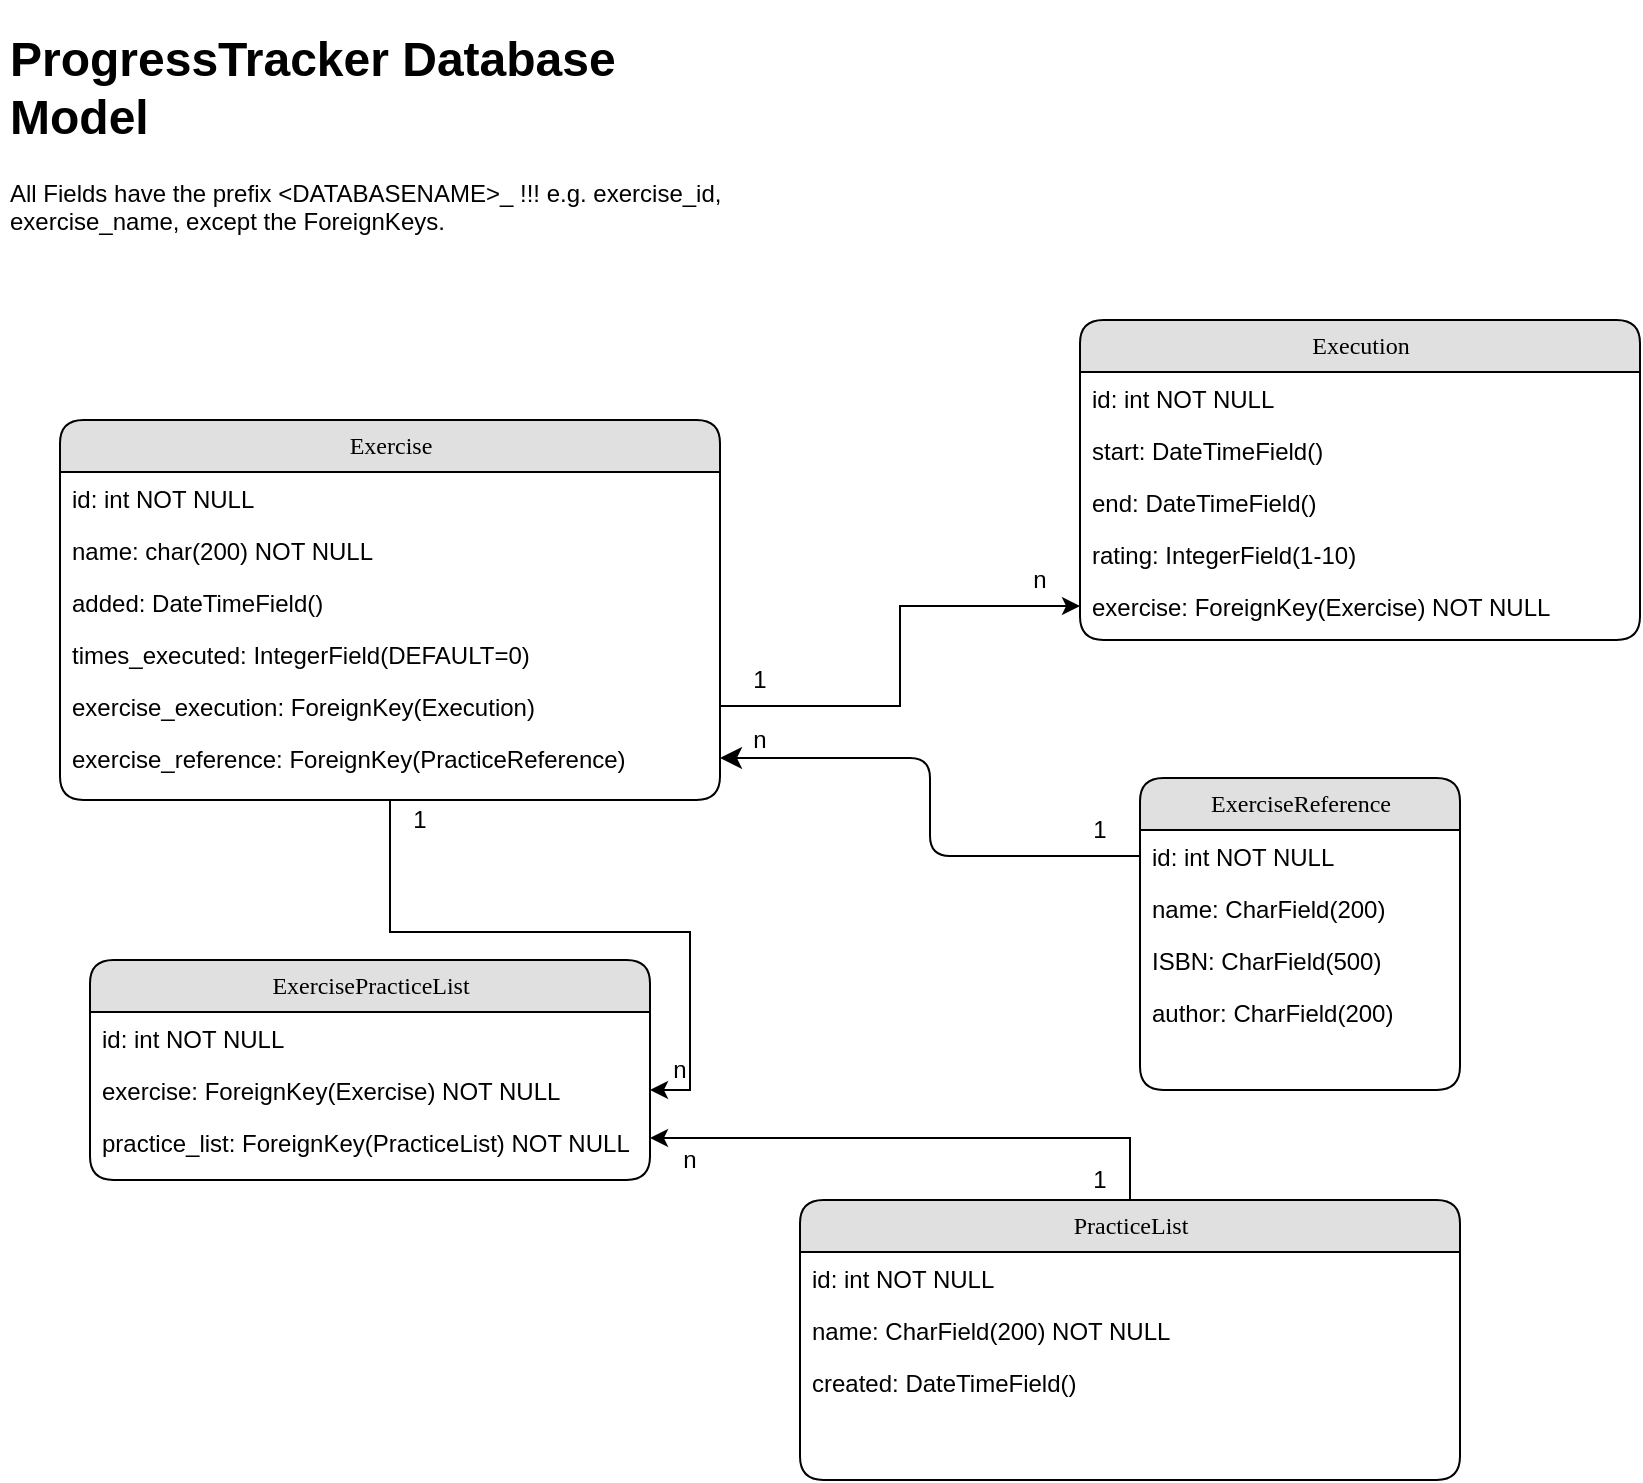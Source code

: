 <mxfile version="13.7.3" type="device"><diagram name="Page-1" id="b520641d-4fe3-3701-9064-5fc419738815"><mxGraphModel dx="1422" dy="745" grid="1" gridSize="10" guides="1" tooltips="1" connect="1" arrows="1" fold="1" page="1" pageScale="1" pageWidth="1100" pageHeight="850" background="#ffffff" math="0" shadow="0"><root><mxCell id="0"/><mxCell id="1" parent="0"/><mxCell id="21ea969265ad0168-40" style="edgeStyle=orthogonalEdgeStyle;html=1;exitX=0;exitY=0.5;entryX=1;entryY=0.5;labelBackgroundColor=none;startFill=0;startSize=8;endFill=1;endSize=8;fontFamily=Verdana;fontSize=12;entryDx=0;entryDy=0;" parent="1" source="21ea969265ad0168-11" target="XNIYWIunJ4vQ9GcUBSsQ-5" edge="1"><mxGeometry relative="1" as="geometry"/></mxCell><mxCell id="21ea969265ad0168-6" value="Exercise" style="swimlane;html=1;fontStyle=0;childLayout=stackLayout;horizontal=1;startSize=26;fillColor=#e0e0e0;horizontalStack=0;resizeParent=1;resizeLast=0;collapsible=1;marginBottom=0;swimlaneFillColor=#ffffff;align=center;rounded=1;shadow=0;comic=0;labelBackgroundColor=none;strokeWidth=1;fontFamily=Verdana;fontSize=12" parent="1" vertex="1"><mxGeometry x="50" y="220" width="330" height="190" as="geometry"/></mxCell><mxCell id="21ea969265ad0168-7" value="id: int NOT NULL" style="text;html=1;strokeColor=none;fillColor=none;spacingLeft=4;spacingRight=4;whiteSpace=wrap;overflow=hidden;rotatable=0;points=[[0,0.5],[1,0.5]];portConstraint=eastwest;" parent="21ea969265ad0168-6" vertex="1"><mxGeometry y="26" width="330" height="26" as="geometry"/></mxCell><mxCell id="21ea969265ad0168-8" value="name: char(200) NOT NULL" style="text;html=1;strokeColor=none;fillColor=none;spacingLeft=4;spacingRight=4;whiteSpace=wrap;overflow=hidden;rotatable=0;points=[[0,0.5],[1,0.5]];portConstraint=eastwest;" parent="21ea969265ad0168-6" vertex="1"><mxGeometry y="52" width="330" height="26" as="geometry"/></mxCell><mxCell id="21ea969265ad0168-9" value="added: DateTimeField()" style="text;html=1;strokeColor=none;fillColor=none;spacingLeft=4;spacingRight=4;whiteSpace=wrap;overflow=hidden;rotatable=0;points=[[0,0.5],[1,0.5]];portConstraint=eastwest;" parent="21ea969265ad0168-6" vertex="1"><mxGeometry y="78" width="330" height="26" as="geometry"/></mxCell><mxCell id="XNIYWIunJ4vQ9GcUBSsQ-1" value="times_executed: IntegerField(DEFAULT=0)" style="text;html=1;strokeColor=none;fillColor=none;spacingLeft=4;spacingRight=4;whiteSpace=wrap;overflow=hidden;rotatable=0;points=[[0,0.5],[1,0.5]];portConstraint=eastwest;" vertex="1" parent="21ea969265ad0168-6"><mxGeometry y="104" width="330" height="26" as="geometry"/></mxCell><mxCell id="XNIYWIunJ4vQ9GcUBSsQ-2" value="exercise_execution: ForeignKey(Execution)" style="text;html=1;strokeColor=none;fillColor=none;spacingLeft=4;spacingRight=4;whiteSpace=wrap;overflow=hidden;rotatable=0;points=[[0,0.5],[1,0.5]];portConstraint=eastwest;" vertex="1" parent="21ea969265ad0168-6"><mxGeometry y="130" width="330" height="26" as="geometry"/></mxCell><mxCell id="XNIYWIunJ4vQ9GcUBSsQ-5" value="exercise_reference: ForeignKey(PracticeReference)" style="text;html=1;strokeColor=none;fillColor=none;spacingLeft=4;spacingRight=4;whiteSpace=wrap;overflow=hidden;rotatable=0;points=[[0,0.5],[1,0.5]];portConstraint=eastwest;" vertex="1" parent="21ea969265ad0168-6"><mxGeometry y="156" width="330" height="26" as="geometry"/></mxCell><mxCell id="XNIYWIunJ4vQ9GcUBSsQ-4" value="&lt;h1&gt;ProgressTracker Database Model&lt;/h1&gt;&lt;p&gt;All Fields have the prefix &amp;lt;DATABASENAME&amp;gt;_ !!! e.g. exercise_id, exercise_name, except the ForeignKeys.&lt;/p&gt;" style="text;html=1;strokeColor=none;fillColor=none;spacing=5;spacingTop=-20;whiteSpace=wrap;overflow=hidden;rounded=0;" vertex="1" parent="1"><mxGeometry x="20" y="20" width="370" height="120" as="geometry"/></mxCell><mxCell id="XNIYWIunJ4vQ9GcUBSsQ-11" value="1" style="text;html=1;strokeColor=none;fillColor=none;align=center;verticalAlign=middle;whiteSpace=wrap;rounded=0;" vertex="1" parent="1"><mxGeometry x="550" y="415" width="40" height="20" as="geometry"/></mxCell><mxCell id="XNIYWIunJ4vQ9GcUBSsQ-12" value="n" style="text;html=1;strokeColor=none;fillColor=none;align=center;verticalAlign=middle;whiteSpace=wrap;rounded=0;" vertex="1" parent="1"><mxGeometry x="380" y="370" width="40" height="20" as="geometry"/></mxCell><mxCell id="XNIYWIunJ4vQ9GcUBSsQ-19" style="edgeStyle=orthogonalEdgeStyle;rounded=0;orthogonalLoop=1;jettySize=auto;html=1;exitX=0.5;exitY=1;exitDx=0;exitDy=0;entryX=1;entryY=0.5;entryDx=0;entryDy=0;" edge="1" parent="1" source="21ea969265ad0168-6" target="XNIYWIunJ4vQ9GcUBSsQ-24"><mxGeometry relative="1" as="geometry"><mxPoint x="380" y="409.5" as="sourcePoint"/></mxGeometry></mxCell><mxCell id="XNIYWIunJ4vQ9GcUBSsQ-20" value="1" style="text;html=1;strokeColor=none;fillColor=none;align=center;verticalAlign=middle;whiteSpace=wrap;rounded=0;" vertex="1" parent="1"><mxGeometry x="210" y="410" width="40" height="20" as="geometry"/></mxCell><mxCell id="XNIYWIunJ4vQ9GcUBSsQ-21" value="n" style="text;html=1;strokeColor=none;fillColor=none;align=center;verticalAlign=middle;whiteSpace=wrap;rounded=0;" vertex="1" parent="1"><mxGeometry x="340" y="535" width="40" height="20" as="geometry"/></mxCell><mxCell id="XNIYWIunJ4vQ9GcUBSsQ-22" value="ExercisePracticeList" style="swimlane;html=1;fontStyle=0;childLayout=stackLayout;horizontal=1;startSize=26;fillColor=#e0e0e0;horizontalStack=0;resizeParent=1;resizeLast=0;collapsible=1;marginBottom=0;swimlaneFillColor=#ffffff;align=center;rounded=1;shadow=0;comic=0;labelBackgroundColor=none;strokeWidth=1;fontFamily=Verdana;fontSize=12" vertex="1" parent="1"><mxGeometry x="65" y="490" width="280" height="110" as="geometry"/></mxCell><mxCell id="XNIYWIunJ4vQ9GcUBSsQ-23" value="id: int NOT NULL" style="text;html=1;strokeColor=none;fillColor=none;spacingLeft=4;spacingRight=4;whiteSpace=wrap;overflow=hidden;rotatable=0;points=[[0,0.5],[1,0.5]];portConstraint=eastwest;" vertex="1" parent="XNIYWIunJ4vQ9GcUBSsQ-22"><mxGeometry y="26" width="280" height="26" as="geometry"/></mxCell><mxCell id="XNIYWIunJ4vQ9GcUBSsQ-24" value="exercise: ForeignKey(Exercise) NOT NULL" style="text;html=1;strokeColor=none;fillColor=none;spacingLeft=4;spacingRight=4;whiteSpace=wrap;overflow=hidden;rotatable=0;points=[[0,0.5],[1,0.5]];portConstraint=eastwest;" vertex="1" parent="XNIYWIunJ4vQ9GcUBSsQ-22"><mxGeometry y="52" width="280" height="26" as="geometry"/></mxCell><mxCell id="XNIYWIunJ4vQ9GcUBSsQ-25" value="practice_list: ForeignKey(PracticeList) NOT NULL" style="text;html=1;strokeColor=none;fillColor=none;spacingLeft=4;spacingRight=4;whiteSpace=wrap;overflow=hidden;rotatable=0;points=[[0,0.5],[1,0.5]];portConstraint=eastwest;" vertex="1" parent="XNIYWIunJ4vQ9GcUBSsQ-22"><mxGeometry y="78" width="280" height="22" as="geometry"/></mxCell><mxCell id="XNIYWIunJ4vQ9GcUBSsQ-13" value="PracticeList" style="swimlane;html=1;fontStyle=0;childLayout=stackLayout;horizontal=1;startSize=26;fillColor=#e0e0e0;horizontalStack=0;resizeParent=1;resizeLast=0;collapsible=1;marginBottom=0;swimlaneFillColor=#ffffff;align=center;rounded=1;shadow=0;comic=0;labelBackgroundColor=none;strokeWidth=1;fontFamily=Verdana;fontSize=12" vertex="1" parent="1"><mxGeometry x="420" y="610" width="330" height="140" as="geometry"/></mxCell><mxCell id="XNIYWIunJ4vQ9GcUBSsQ-14" value="id: int NOT NULL" style="text;html=1;strokeColor=none;fillColor=none;spacingLeft=4;spacingRight=4;whiteSpace=wrap;overflow=hidden;rotatable=0;points=[[0,0.5],[1,0.5]];portConstraint=eastwest;" vertex="1" parent="XNIYWIunJ4vQ9GcUBSsQ-13"><mxGeometry y="26" width="330" height="26" as="geometry"/></mxCell><mxCell id="XNIYWIunJ4vQ9GcUBSsQ-15" value="name: CharField(200) NOT NULL" style="text;html=1;strokeColor=none;fillColor=none;spacingLeft=4;spacingRight=4;whiteSpace=wrap;overflow=hidden;rotatable=0;points=[[0,0.5],[1,0.5]];portConstraint=eastwest;" vertex="1" parent="XNIYWIunJ4vQ9GcUBSsQ-13"><mxGeometry y="52" width="330" height="26" as="geometry"/></mxCell><mxCell id="XNIYWIunJ4vQ9GcUBSsQ-16" value="created: DateTimeField()" style="text;html=1;strokeColor=none;fillColor=none;spacingLeft=4;spacingRight=4;whiteSpace=wrap;overflow=hidden;rotatable=0;points=[[0,0.5],[1,0.5]];portConstraint=eastwest;" vertex="1" parent="XNIYWIunJ4vQ9GcUBSsQ-13"><mxGeometry y="78" width="330" height="22" as="geometry"/></mxCell><mxCell id="XNIYWIunJ4vQ9GcUBSsQ-27" style="edgeStyle=orthogonalEdgeStyle;rounded=0;orthogonalLoop=1;jettySize=auto;html=1;entryX=1;entryY=0.5;entryDx=0;entryDy=0;exitX=0.5;exitY=0;exitDx=0;exitDy=0;" edge="1" parent="1" source="XNIYWIunJ4vQ9GcUBSsQ-13" target="XNIYWIunJ4vQ9GcUBSsQ-25"><mxGeometry relative="1" as="geometry"><mxPoint x="420" y="721" as="sourcePoint"/></mxGeometry></mxCell><mxCell id="XNIYWIunJ4vQ9GcUBSsQ-28" value="n" style="text;html=1;strokeColor=none;fillColor=none;align=center;verticalAlign=middle;whiteSpace=wrap;rounded=0;" vertex="1" parent="1"><mxGeometry x="345" y="580" width="40" height="20" as="geometry"/></mxCell><mxCell id="XNIYWIunJ4vQ9GcUBSsQ-30" value="1" style="text;html=1;strokeColor=none;fillColor=none;align=center;verticalAlign=middle;whiteSpace=wrap;rounded=0;" vertex="1" parent="1"><mxGeometry x="550" y="590" width="40" height="20" as="geometry"/></mxCell><mxCell id="XNIYWIunJ4vQ9GcUBSsQ-34" style="edgeStyle=orthogonalEdgeStyle;rounded=0;orthogonalLoop=1;jettySize=auto;html=1;entryX=0;entryY=0.5;entryDx=0;entryDy=0;" edge="1" parent="1" source="XNIYWIunJ4vQ9GcUBSsQ-2" target="XNIYWIunJ4vQ9GcUBSsQ-33"><mxGeometry relative="1" as="geometry"/></mxCell><mxCell id="21ea969265ad0168-10" value="ExerciseReference" style="swimlane;html=1;fontStyle=0;childLayout=stackLayout;horizontal=1;startSize=26;fillColor=#e0e0e0;horizontalStack=0;resizeParent=1;resizeLast=0;collapsible=1;marginBottom=0;swimlaneFillColor=#ffffff;align=center;rounded=1;shadow=0;comic=0;labelBackgroundColor=none;strokeWidth=1;fontFamily=Verdana;fontSize=12" parent="1" vertex="1"><mxGeometry x="590" y="399" width="160" height="156" as="geometry"/></mxCell><mxCell id="21ea969265ad0168-11" value="id: int NOT NULL" style="text;html=1;strokeColor=none;fillColor=none;spacingLeft=4;spacingRight=4;whiteSpace=wrap;overflow=hidden;rotatable=0;points=[[0,0.5],[1,0.5]];portConstraint=eastwest;" parent="21ea969265ad0168-10" vertex="1"><mxGeometry y="26" width="160" height="26" as="geometry"/></mxCell><mxCell id="21ea969265ad0168-12" value="name: CharField(200)" style="text;html=1;strokeColor=none;fillColor=none;spacingLeft=4;spacingRight=4;whiteSpace=wrap;overflow=hidden;rotatable=0;points=[[0,0.5],[1,0.5]];portConstraint=eastwest;" parent="21ea969265ad0168-10" vertex="1"><mxGeometry y="52" width="160" height="26" as="geometry"/></mxCell><mxCell id="21ea969265ad0168-52" value="ISBN: CharField(500)" style="text;html=1;strokeColor=none;fillColor=none;spacingLeft=4;spacingRight=4;whiteSpace=wrap;overflow=hidden;rotatable=0;points=[[0,0.5],[1,0.5]];portConstraint=eastwest;" parent="21ea969265ad0168-10" vertex="1"><mxGeometry y="78" width="160" height="26" as="geometry"/></mxCell><mxCell id="21ea969265ad0168-13" value="author: CharField(200)" style="text;html=1;strokeColor=none;fillColor=none;spacingLeft=4;spacingRight=4;whiteSpace=wrap;overflow=hidden;rotatable=0;points=[[0,0.5],[1,0.5]];portConstraint=eastwest;" parent="21ea969265ad0168-10" vertex="1"><mxGeometry y="104" width="160" height="26" as="geometry"/></mxCell><mxCell id="XNIYWIunJ4vQ9GcUBSsQ-6" value="Execution" style="swimlane;html=1;fontStyle=0;childLayout=stackLayout;horizontal=1;startSize=26;fillColor=#e0e0e0;horizontalStack=0;resizeParent=1;resizeLast=0;collapsible=1;marginBottom=0;swimlaneFillColor=#ffffff;align=center;rounded=1;shadow=0;comic=0;labelBackgroundColor=none;strokeWidth=1;fontFamily=Verdana;fontSize=12" vertex="1" parent="1"><mxGeometry x="560" y="170" width="280" height="160" as="geometry"/></mxCell><mxCell id="XNIYWIunJ4vQ9GcUBSsQ-7" value="id: int NOT NULL" style="text;html=1;strokeColor=none;fillColor=none;spacingLeft=4;spacingRight=4;whiteSpace=wrap;overflow=hidden;rotatable=0;points=[[0,0.5],[1,0.5]];portConstraint=eastwest;" vertex="1" parent="XNIYWIunJ4vQ9GcUBSsQ-6"><mxGeometry y="26" width="280" height="26" as="geometry"/></mxCell><mxCell id="XNIYWIunJ4vQ9GcUBSsQ-8" value="start: DateTimeField()" style="text;html=1;strokeColor=none;fillColor=none;spacingLeft=4;spacingRight=4;whiteSpace=wrap;overflow=hidden;rotatable=0;points=[[0,0.5],[1,0.5]];portConstraint=eastwest;" vertex="1" parent="XNIYWIunJ4vQ9GcUBSsQ-6"><mxGeometry y="52" width="280" height="26" as="geometry"/></mxCell><mxCell id="XNIYWIunJ4vQ9GcUBSsQ-9" value="end: DateTimeField()" style="text;html=1;strokeColor=none;fillColor=none;spacingLeft=4;spacingRight=4;whiteSpace=wrap;overflow=hidden;rotatable=0;points=[[0,0.5],[1,0.5]];portConstraint=eastwest;" vertex="1" parent="XNIYWIunJ4vQ9GcUBSsQ-6"><mxGeometry y="78" width="280" height="26" as="geometry"/></mxCell><mxCell id="XNIYWIunJ4vQ9GcUBSsQ-32" value="rating: IntegerField(1-10)" style="text;html=1;strokeColor=none;fillColor=none;spacingLeft=4;spacingRight=4;whiteSpace=wrap;overflow=hidden;rotatable=0;points=[[0,0.5],[1,0.5]];portConstraint=eastwest;" vertex="1" parent="XNIYWIunJ4vQ9GcUBSsQ-6"><mxGeometry y="104" width="280" height="26" as="geometry"/></mxCell><mxCell id="XNIYWIunJ4vQ9GcUBSsQ-33" value="exercise: ForeignKey(Exercise) NOT NULL" style="text;html=1;strokeColor=none;fillColor=none;spacingLeft=4;spacingRight=4;whiteSpace=wrap;overflow=hidden;rotatable=0;points=[[0,0.5],[1,0.5]];portConstraint=eastwest;" vertex="1" parent="XNIYWIunJ4vQ9GcUBSsQ-6"><mxGeometry y="130" width="280" height="26" as="geometry"/></mxCell><mxCell id="XNIYWIunJ4vQ9GcUBSsQ-35" value="1" style="text;html=1;strokeColor=none;fillColor=none;align=center;verticalAlign=middle;whiteSpace=wrap;rounded=0;" vertex="1" parent="1"><mxGeometry x="380" y="340" width="40" height="20" as="geometry"/></mxCell><mxCell id="XNIYWIunJ4vQ9GcUBSsQ-36" value="n" style="text;html=1;strokeColor=none;fillColor=none;align=center;verticalAlign=middle;whiteSpace=wrap;rounded=0;" vertex="1" parent="1"><mxGeometry x="520" y="290" width="40" height="20" as="geometry"/></mxCell></root></mxGraphModel></diagram></mxfile>